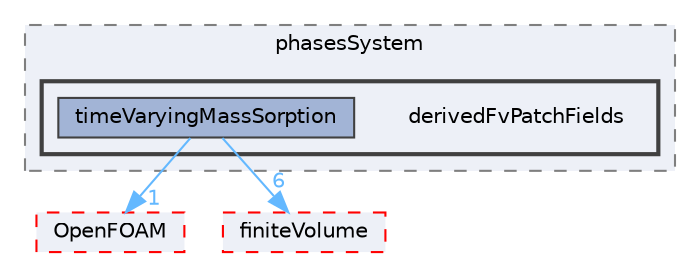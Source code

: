digraph "src/phaseSystemModels/multiphaseInter/phasesSystem/derivedFvPatchFields"
{
 // LATEX_PDF_SIZE
  bgcolor="transparent";
  edge [fontname=Helvetica,fontsize=10,labelfontname=Helvetica,labelfontsize=10];
  node [fontname=Helvetica,fontsize=10,shape=box,height=0.2,width=0.4];
  compound=true
  subgraph clusterdir_db395476bb1f6f0ed4c109e4728d6393 {
    graph [ bgcolor="#edf0f7", pencolor="grey50", label="phasesSystem", fontname=Helvetica,fontsize=10 style="filled,dashed", URL="dir_db395476bb1f6f0ed4c109e4728d6393.html",tooltip=""]
  subgraph clusterdir_3fc90860fbc6a2b15198aced2bc0af7c {
    graph [ bgcolor="#edf0f7", pencolor="grey25", label="", fontname=Helvetica,fontsize=10 style="filled,bold", URL="dir_3fc90860fbc6a2b15198aced2bc0af7c.html",tooltip=""]
    dir_3fc90860fbc6a2b15198aced2bc0af7c [shape=plaintext, label="derivedFvPatchFields"];
  dir_0b2ae49b963b3ccc8b8baefaf1a98df3 [label="timeVaryingMassSorption", fillcolor="#a2b4d6", color="grey25", style="filled", URL="dir_0b2ae49b963b3ccc8b8baefaf1a98df3.html",tooltip=""];
  }
  }
  dir_c5473ff19b20e6ec4dfe5c310b3778a8 [label="OpenFOAM", fillcolor="#edf0f7", color="red", style="filled,dashed", URL="dir_c5473ff19b20e6ec4dfe5c310b3778a8.html",tooltip=""];
  dir_9bd15774b555cf7259a6fa18f99fe99b [label="finiteVolume", fillcolor="#edf0f7", color="red", style="filled,dashed", URL="dir_9bd15774b555cf7259a6fa18f99fe99b.html",tooltip=""];
  dir_0b2ae49b963b3ccc8b8baefaf1a98df3->dir_9bd15774b555cf7259a6fa18f99fe99b [headlabel="6", labeldistance=1.5 headhref="dir_004047_001387.html" href="dir_004047_001387.html" color="steelblue1" fontcolor="steelblue1"];
  dir_0b2ae49b963b3ccc8b8baefaf1a98df3->dir_c5473ff19b20e6ec4dfe5c310b3778a8 [headlabel="1", labeldistance=1.5 headhref="dir_004047_002695.html" href="dir_004047_002695.html" color="steelblue1" fontcolor="steelblue1"];
}
